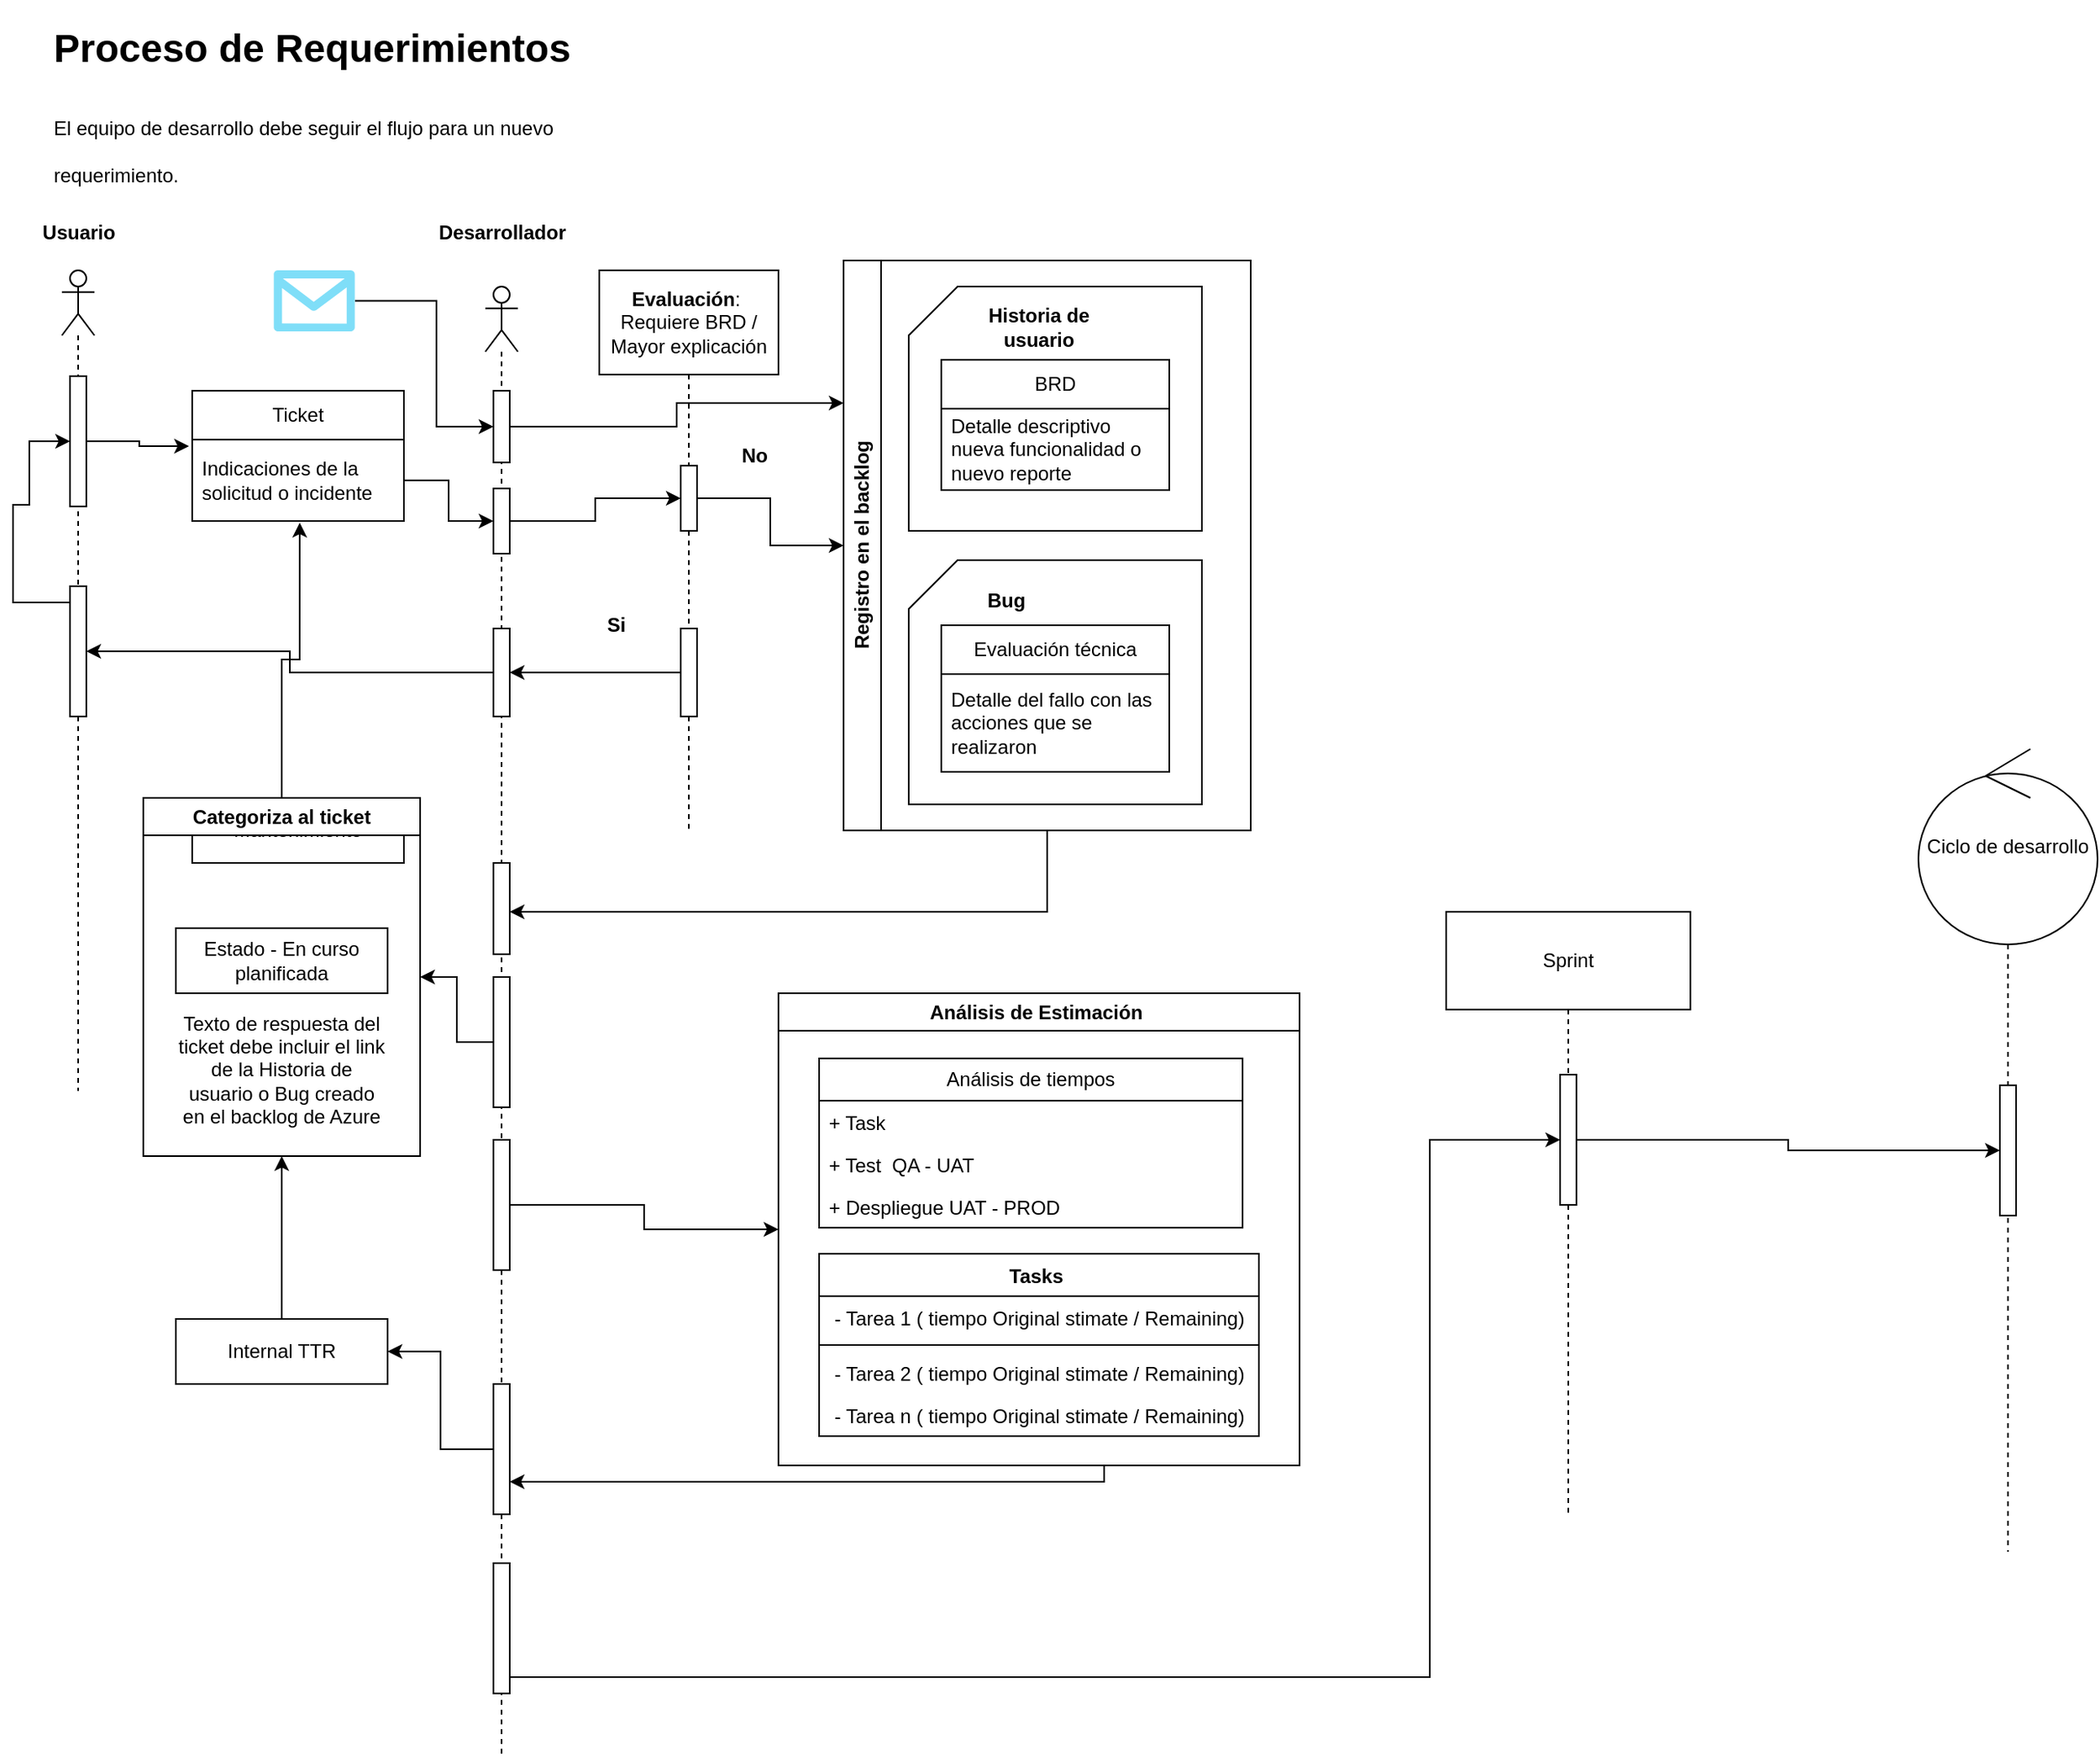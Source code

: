 <mxfile version="24.2.5" type="device">
  <diagram name="Página-1" id="7o6ywUTlTfeM-eyxDjKH">
    <mxGraphModel dx="1165" dy="854" grid="1" gridSize="10" guides="1" tooltips="1" connect="1" arrows="1" fold="1" page="1" pageScale="1" pageWidth="1169" pageHeight="827" math="0" shadow="0">
      <root>
        <mxCell id="0" />
        <mxCell id="1" parent="0" />
        <mxCell id="CLpPiJQGCdY7Pj075Z3h-1" value="&lt;h1&gt;&lt;span style=&quot;background-color: initial;&quot;&gt;Proceso de Requerimientos&lt;/span&gt;&lt;/h1&gt;&lt;h1&gt;&lt;span style=&quot;background-color: initial; font-size: 12px; font-weight: normal;&quot;&gt;El equipo de desarrollo debe seguir el flujo para un nuevo requerimiento.&lt;/span&gt;&lt;br&gt;&lt;/h1&gt;" style="text;html=1;spacing=5;spacingTop=-20;whiteSpace=wrap;overflow=hidden;rounded=0;" parent="1" vertex="1">
          <mxGeometry x="40" y="40" width="370" height="120" as="geometry" />
        </mxCell>
        <mxCell id="CLpPiJQGCdY7Pj075Z3h-11" value="Ticket" style="swimlane;fontStyle=0;childLayout=stackLayout;horizontal=1;startSize=30;horizontalStack=0;resizeParent=1;resizeParentMax=0;resizeLast=0;collapsible=1;marginBottom=0;whiteSpace=wrap;html=1;" parent="1" vertex="1">
          <mxGeometry x="130" y="270" width="130" height="80" as="geometry" />
        </mxCell>
        <mxCell id="CLpPiJQGCdY7Pj075Z3h-12" value="Indicaciones de la solicitud o incidente" style="text;strokeColor=none;fillColor=none;align=left;verticalAlign=middle;spacingLeft=4;spacingRight=4;overflow=hidden;points=[[0,0.5],[1,0.5]];portConstraint=eastwest;rotatable=0;whiteSpace=wrap;html=1;" parent="CLpPiJQGCdY7Pj075Z3h-11" vertex="1">
          <mxGeometry y="30" width="130" height="50" as="geometry" />
        </mxCell>
        <mxCell id="CLpPiJQGCdY7Pj075Z3h-18" value="" style="group" parent="1" vertex="1" connectable="0">
          <mxGeometry x="570" y="206" width="180" height="170" as="geometry" />
        </mxCell>
        <mxCell id="CLpPiJQGCdY7Pj075Z3h-22" value="" style="group" parent="CLpPiJQGCdY7Pj075Z3h-18" vertex="1" connectable="0">
          <mxGeometry width="180" height="150" as="geometry" />
        </mxCell>
        <mxCell id="CLpPiJQGCdY7Pj075Z3h-15" value="" style="shape=card;whiteSpace=wrap;html=1;" parent="CLpPiJQGCdY7Pj075Z3h-22" vertex="1">
          <mxGeometry width="180" height="150" as="geometry" />
        </mxCell>
        <mxCell id="CLpPiJQGCdY7Pj075Z3h-16" value="Historia de usuario" style="text;html=1;align=center;verticalAlign=middle;whiteSpace=wrap;rounded=0;fontStyle=1" parent="CLpPiJQGCdY7Pj075Z3h-22" vertex="1">
          <mxGeometry x="30" y="10" width="100" height="30" as="geometry" />
        </mxCell>
        <mxCell id="CLpPiJQGCdY7Pj075Z3h-2" value="BRD" style="swimlane;fontStyle=0;childLayout=stackLayout;horizontal=1;startSize=30;horizontalStack=0;resizeParent=1;resizeParentMax=0;resizeLast=0;collapsible=1;marginBottom=0;whiteSpace=wrap;html=1;" parent="CLpPiJQGCdY7Pj075Z3h-22" vertex="1">
          <mxGeometry x="20" y="45" width="140" height="80" as="geometry" />
        </mxCell>
        <mxCell id="CLpPiJQGCdY7Pj075Z3h-4" value="Detalle descriptivo nueva funcionalidad o nuevo reporte" style="text;strokeColor=none;fillColor=none;align=left;verticalAlign=middle;spacingLeft=4;spacingRight=4;overflow=hidden;points=[[0,0.5],[1,0.5]];portConstraint=eastwest;rotatable=0;whiteSpace=wrap;html=1;" parent="CLpPiJQGCdY7Pj075Z3h-2" vertex="1">
          <mxGeometry y="30" width="140" height="50" as="geometry" />
        </mxCell>
        <mxCell id="CLpPiJQGCdY7Pj075Z3h-29" value="" style="shape=umlLifeline;perimeter=lifelinePerimeter;whiteSpace=wrap;html=1;container=1;dropTarget=0;collapsible=0;recursiveResize=0;outlineConnect=0;portConstraint=eastwest;newEdgeStyle={&quot;curved&quot;:0,&quot;rounded&quot;:0};participant=umlActor;" parent="1" vertex="1">
          <mxGeometry x="50" y="196" width="20" height="504" as="geometry" />
        </mxCell>
        <mxCell id="CLpPiJQGCdY7Pj075Z3h-33" value="" style="html=1;points=[[0,0,0,0,5],[0,1,0,0,-5],[1,0,0,0,5],[1,1,0,0,-5]];perimeter=orthogonalPerimeter;outlineConnect=0;targetShapes=umlLifeline;portConstraint=eastwest;newEdgeStyle={&quot;curved&quot;:0,&quot;rounded&quot;:0};" parent="CLpPiJQGCdY7Pj075Z3h-29" vertex="1">
          <mxGeometry x="5" y="65" width="10" height="80" as="geometry" />
        </mxCell>
        <mxCell id="CLpPiJQGCdY7Pj075Z3h-70" style="edgeStyle=orthogonalEdgeStyle;rounded=0;orthogonalLoop=1;jettySize=auto;html=1;curved=0;" parent="CLpPiJQGCdY7Pj075Z3h-29" source="CLpPiJQGCdY7Pj075Z3h-67" target="CLpPiJQGCdY7Pj075Z3h-33" edge="1">
          <mxGeometry relative="1" as="geometry">
            <Array as="points">
              <mxPoint x="-30" y="204" />
              <mxPoint x="-30" y="144" />
              <mxPoint x="-20" y="144" />
              <mxPoint x="-20" y="105" />
            </Array>
          </mxGeometry>
        </mxCell>
        <mxCell id="CLpPiJQGCdY7Pj075Z3h-67" value="" style="html=1;points=[[0,0,0,0,5],[0,1,0,0,-5],[1,0,0,0,5],[1,1,0,0,-5]];perimeter=orthogonalPerimeter;outlineConnect=0;targetShapes=umlLifeline;portConstraint=eastwest;newEdgeStyle={&quot;curved&quot;:0,&quot;rounded&quot;:0};" parent="CLpPiJQGCdY7Pj075Z3h-29" vertex="1">
          <mxGeometry x="5" y="194" width="10" height="80" as="geometry" />
        </mxCell>
        <mxCell id="CLpPiJQGCdY7Pj075Z3h-30" value="" style="shape=umlLifeline;perimeter=lifelinePerimeter;whiteSpace=wrap;html=1;container=1;dropTarget=0;collapsible=0;recursiveResize=0;outlineConnect=0;portConstraint=eastwest;newEdgeStyle={&quot;curved&quot;:0,&quot;rounded&quot;:0};participant=umlActor;" parent="1" vertex="1">
          <mxGeometry x="310" y="206" width="20" height="904" as="geometry" />
        </mxCell>
        <mxCell id="CLpPiJQGCdY7Pj075Z3h-35" value="" style="html=1;points=[[0,0,0,0,5],[0,1,0,0,-5],[1,0,0,0,5],[1,1,0,0,-5]];perimeter=orthogonalPerimeter;outlineConnect=0;targetShapes=umlLifeline;portConstraint=eastwest;newEdgeStyle={&quot;curved&quot;:0,&quot;rounded&quot;:0};" parent="CLpPiJQGCdY7Pj075Z3h-30" vertex="1">
          <mxGeometry x="5" y="124" width="10" height="40" as="geometry" />
        </mxCell>
        <mxCell id="CLpPiJQGCdY7Pj075Z3h-39" value="" style="html=1;points=[[0,0,0,0,5],[0,1,0,0,-5],[1,0,0,0,5],[1,1,0,0,-5]];perimeter=orthogonalPerimeter;outlineConnect=0;targetShapes=umlLifeline;portConstraint=eastwest;newEdgeStyle={&quot;curved&quot;:0,&quot;rounded&quot;:0};" parent="CLpPiJQGCdY7Pj075Z3h-30" vertex="1">
          <mxGeometry x="5" y="354" width="10" height="56" as="geometry" />
        </mxCell>
        <mxCell id="CLpPiJQGCdY7Pj075Z3h-46" value="" style="html=1;points=[[0,0,0,0,5],[0,1,0,0,-5],[1,0,0,0,5],[1,1,0,0,-5]];perimeter=orthogonalPerimeter;outlineConnect=0;targetShapes=umlLifeline;portConstraint=eastwest;newEdgeStyle={&quot;curved&quot;:0,&quot;rounded&quot;:0};" parent="CLpPiJQGCdY7Pj075Z3h-30" vertex="1">
          <mxGeometry x="5" y="424" width="10" height="80" as="geometry" />
        </mxCell>
        <mxCell id="CLpPiJQGCdY7Pj075Z3h-56" value="" style="html=1;points=[[0,0,0,0,5],[0,1,0,0,-5],[1,0,0,0,5],[1,1,0,0,-5]];perimeter=orthogonalPerimeter;outlineConnect=0;targetShapes=umlLifeline;portConstraint=eastwest;newEdgeStyle={&quot;curved&quot;:0,&quot;rounded&quot;:0};" parent="CLpPiJQGCdY7Pj075Z3h-30" vertex="1">
          <mxGeometry x="5" y="210" width="10" height="54" as="geometry" />
        </mxCell>
        <mxCell id="CLpPiJQGCdY7Pj075Z3h-81" value="" style="html=1;points=[[0,0,0,0,5],[0,1,0,0,-5],[1,0,0,0,5],[1,1,0,0,-5]];perimeter=orthogonalPerimeter;outlineConnect=0;targetShapes=umlLifeline;portConstraint=eastwest;newEdgeStyle={&quot;curved&quot;:0,&quot;rounded&quot;:0};" parent="CLpPiJQGCdY7Pj075Z3h-30" vertex="1">
          <mxGeometry x="5" y="524" width="10" height="80" as="geometry" />
        </mxCell>
        <mxCell id="7OWdli4yAbb9Q3U76V07-8" value="" style="html=1;points=[[0,0,0,0,5],[0,1,0,0,-5],[1,0,0,0,5],[1,1,0,0,-5]];perimeter=orthogonalPerimeter;outlineConnect=0;targetShapes=umlLifeline;portConstraint=eastwest;newEdgeStyle={&quot;curved&quot;:0,&quot;rounded&quot;:0};" parent="CLpPiJQGCdY7Pj075Z3h-30" vertex="1">
          <mxGeometry x="5" y="674" width="10" height="80" as="geometry" />
        </mxCell>
        <mxCell id="7OWdli4yAbb9Q3U76V07-11" value="" style="html=1;points=[[0,0,0,0,5],[0,1,0,0,-5],[1,0,0,0,5],[1,1,0,0,-5]];perimeter=orthogonalPerimeter;outlineConnect=0;targetShapes=umlLifeline;portConstraint=eastwest;newEdgeStyle={&quot;curved&quot;:0,&quot;rounded&quot;:0};" parent="CLpPiJQGCdY7Pj075Z3h-30" vertex="1">
          <mxGeometry x="5" y="784" width="10" height="80" as="geometry" />
        </mxCell>
        <mxCell id="H6QgsS49MuwMjb7b5jVJ-2" value="" style="html=1;points=[[0,0,0,0,5],[0,1,0,0,-5],[1,0,0,0,5],[1,1,0,0,-5]];perimeter=orthogonalPerimeter;outlineConnect=0;targetShapes=umlLifeline;portConstraint=eastwest;newEdgeStyle={&quot;curved&quot;:0,&quot;rounded&quot;:0};" vertex="1" parent="CLpPiJQGCdY7Pj075Z3h-30">
          <mxGeometry x="5" y="64" width="10" height="44" as="geometry" />
        </mxCell>
        <mxCell id="CLpPiJQGCdY7Pj075Z3h-31" value="Usuario" style="text;align=center;fontStyle=1;verticalAlign=middle;spacingLeft=3;spacingRight=3;strokeColor=none;rotatable=0;points=[[0,0.5],[1,0.5]];portConstraint=eastwest;html=1;" parent="1" vertex="1">
          <mxGeometry x="20" y="160" width="80" height="26" as="geometry" />
        </mxCell>
        <mxCell id="CLpPiJQGCdY7Pj075Z3h-32" value="Desarrollador" style="text;align=center;fontStyle=1;verticalAlign=middle;spacingLeft=3;spacingRight=3;strokeColor=none;rotatable=0;points=[[0,0.5],[1,0.5]];portConstraint=eastwest;html=1;" parent="1" vertex="1">
          <mxGeometry x="280" y="160" width="80" height="26" as="geometry" />
        </mxCell>
        <mxCell id="CLpPiJQGCdY7Pj075Z3h-34" style="edgeStyle=orthogonalEdgeStyle;rounded=0;orthogonalLoop=1;jettySize=auto;html=1;curved=0;entryX=-0.015;entryY=0.08;entryDx=0;entryDy=0;entryPerimeter=0;" parent="1" source="CLpPiJQGCdY7Pj075Z3h-33" target="CLpPiJQGCdY7Pj075Z3h-12" edge="1">
          <mxGeometry relative="1" as="geometry" />
        </mxCell>
        <mxCell id="CLpPiJQGCdY7Pj075Z3h-36" style="edgeStyle=orthogonalEdgeStyle;rounded=0;orthogonalLoop=1;jettySize=auto;html=1;" parent="1" source="CLpPiJQGCdY7Pj075Z3h-12" target="CLpPiJQGCdY7Pj075Z3h-35" edge="1">
          <mxGeometry relative="1" as="geometry" />
        </mxCell>
        <mxCell id="CLpPiJQGCdY7Pj075Z3h-73" style="edgeStyle=orthogonalEdgeStyle;rounded=0;orthogonalLoop=1;jettySize=auto;html=1;" parent="1" source="CLpPiJQGCdY7Pj075Z3h-37" target="CLpPiJQGCdY7Pj075Z3h-39" edge="1">
          <mxGeometry relative="1" as="geometry">
            <Array as="points">
              <mxPoint x="655" y="590" />
            </Array>
          </mxGeometry>
        </mxCell>
        <mxCell id="CLpPiJQGCdY7Pj075Z3h-37" value="Registro en el backlog" style="swimlane;horizontal=0;whiteSpace=wrap;html=1;" parent="1" vertex="1">
          <mxGeometry x="530" y="190" width="250" height="350" as="geometry" />
        </mxCell>
        <mxCell id="CLpPiJQGCdY7Pj075Z3h-21" value="" style="group" parent="CLpPiJQGCdY7Pj075Z3h-37" vertex="1" connectable="0">
          <mxGeometry x="40" y="184" width="180" height="166" as="geometry" />
        </mxCell>
        <mxCell id="CLpPiJQGCdY7Pj075Z3h-19" value="" style="shape=card;whiteSpace=wrap;html=1;" parent="CLpPiJQGCdY7Pj075Z3h-21" vertex="1">
          <mxGeometry width="180" height="150" as="geometry" />
        </mxCell>
        <mxCell id="CLpPiJQGCdY7Pj075Z3h-20" value="Bug" style="text;html=1;align=center;verticalAlign=middle;whiteSpace=wrap;rounded=0;fontStyle=1" parent="CLpPiJQGCdY7Pj075Z3h-21" vertex="1">
          <mxGeometry x="30" y="10" width="60" height="30" as="geometry" />
        </mxCell>
        <mxCell id="CLpPiJQGCdY7Pj075Z3h-7" value="Evaluación técnica" style="swimlane;fontStyle=0;childLayout=stackLayout;horizontal=1;startSize=30;horizontalStack=0;resizeParent=1;resizeParentMax=0;resizeLast=0;collapsible=1;marginBottom=0;whiteSpace=wrap;html=1;" parent="CLpPiJQGCdY7Pj075Z3h-21" vertex="1">
          <mxGeometry x="20" y="40" width="140" height="90" as="geometry" />
        </mxCell>
        <mxCell id="CLpPiJQGCdY7Pj075Z3h-8" value="Detalle del fallo con las acciones que se realizaron" style="text;strokeColor=none;fillColor=none;align=left;verticalAlign=middle;spacingLeft=4;spacingRight=4;overflow=hidden;points=[[0,0.5],[1,0.5]];portConstraint=eastwest;rotatable=0;whiteSpace=wrap;html=1;" parent="CLpPiJQGCdY7Pj075Z3h-7" vertex="1">
          <mxGeometry y="30" width="140" height="60" as="geometry" />
        </mxCell>
        <mxCell id="CLpPiJQGCdY7Pj075Z3h-45" style="edgeStyle=orthogonalEdgeStyle;rounded=0;orthogonalLoop=1;jettySize=auto;html=1;entryX=0.508;entryY=1.02;entryDx=0;entryDy=0;entryPerimeter=0;" parent="1" source="CLpPiJQGCdY7Pj075Z3h-42" target="CLpPiJQGCdY7Pj075Z3h-12" edge="1">
          <mxGeometry relative="1" as="geometry" />
        </mxCell>
        <mxCell id="CLpPiJQGCdY7Pj075Z3h-49" value="Sprint" style="shape=umlLifeline;perimeter=lifelinePerimeter;whiteSpace=wrap;html=1;container=1;dropTarget=0;collapsible=0;recursiveResize=0;outlineConnect=0;portConstraint=eastwest;newEdgeStyle={&quot;curved&quot;:0,&quot;rounded&quot;:0};size=60;" parent="1" vertex="1">
          <mxGeometry x="900" y="590" width="150" height="370" as="geometry" />
        </mxCell>
        <mxCell id="CLpPiJQGCdY7Pj075Z3h-50" value="" style="html=1;points=[[0,0,0,0,5],[0,1,0,0,-5],[1,0,0,0,5],[1,1,0,0,-5]];perimeter=orthogonalPerimeter;outlineConnect=0;targetShapes=umlLifeline;portConstraint=eastwest;newEdgeStyle={&quot;curved&quot;:0,&quot;rounded&quot;:0};" parent="CLpPiJQGCdY7Pj075Z3h-49" vertex="1">
          <mxGeometry x="70" y="100" width="10" height="80" as="geometry" />
        </mxCell>
        <mxCell id="CLpPiJQGCdY7Pj075Z3h-57" value="&lt;b&gt;Evaluación&lt;/b&gt;:&amp;nbsp; &lt;br&gt;Requiere BRD / Mayor explicación" style="shape=umlLifeline;perimeter=lifelinePerimeter;whiteSpace=wrap;html=1;container=1;dropTarget=0;collapsible=0;recursiveResize=0;outlineConnect=0;portConstraint=eastwest;newEdgeStyle={&quot;curved&quot;:0,&quot;rounded&quot;:0};size=64;" parent="1" vertex="1">
          <mxGeometry x="380" y="196" width="110" height="344" as="geometry" />
        </mxCell>
        <mxCell id="CLpPiJQGCdY7Pj075Z3h-62" value="" style="html=1;points=[[0,0,0,0,5],[0,1,0,0,-5],[1,0,0,0,5],[1,1,0,0,-5]];perimeter=orthogonalPerimeter;outlineConnect=0;targetShapes=umlLifeline;portConstraint=eastwest;newEdgeStyle={&quot;curved&quot;:0,&quot;rounded&quot;:0};" parent="CLpPiJQGCdY7Pj075Z3h-57" vertex="1">
          <mxGeometry x="50" y="120" width="10" height="40" as="geometry" />
        </mxCell>
        <mxCell id="CLpPiJQGCdY7Pj075Z3h-64" value="" style="html=1;points=[[0,0,0,0,5],[0,1,0,0,-5],[1,0,0,0,5],[1,1,0,0,-5]];perimeter=orthogonalPerimeter;outlineConnect=0;targetShapes=umlLifeline;portConstraint=eastwest;newEdgeStyle={&quot;curved&quot;:0,&quot;rounded&quot;:0};" parent="CLpPiJQGCdY7Pj075Z3h-57" vertex="1">
          <mxGeometry x="50" y="220" width="10" height="54" as="geometry" />
        </mxCell>
        <mxCell id="CLpPiJQGCdY7Pj075Z3h-63" style="edgeStyle=orthogonalEdgeStyle;rounded=0;orthogonalLoop=1;jettySize=auto;html=1;curved=0;" parent="1" source="CLpPiJQGCdY7Pj075Z3h-35" target="CLpPiJQGCdY7Pj075Z3h-62" edge="1">
          <mxGeometry relative="1" as="geometry" />
        </mxCell>
        <mxCell id="CLpPiJQGCdY7Pj075Z3h-66" style="edgeStyle=orthogonalEdgeStyle;rounded=0;orthogonalLoop=1;jettySize=auto;html=1;curved=0;" parent="1" source="CLpPiJQGCdY7Pj075Z3h-64" target="CLpPiJQGCdY7Pj075Z3h-56" edge="1">
          <mxGeometry relative="1" as="geometry" />
        </mxCell>
        <mxCell id="CLpPiJQGCdY7Pj075Z3h-68" style="edgeStyle=orthogonalEdgeStyle;rounded=0;orthogonalLoop=1;jettySize=auto;html=1;curved=0;" parent="1" source="CLpPiJQGCdY7Pj075Z3h-56" target="CLpPiJQGCdY7Pj075Z3h-67" edge="1">
          <mxGeometry relative="1" as="geometry" />
        </mxCell>
        <mxCell id="CLpPiJQGCdY7Pj075Z3h-71" style="edgeStyle=orthogonalEdgeStyle;rounded=0;orthogonalLoop=1;jettySize=auto;html=1;curved=0;entryX=0;entryY=0.5;entryDx=0;entryDy=0;" parent="1" source="CLpPiJQGCdY7Pj075Z3h-62" target="CLpPiJQGCdY7Pj075Z3h-37" edge="1">
          <mxGeometry relative="1" as="geometry" />
        </mxCell>
        <mxCell id="CLpPiJQGCdY7Pj075Z3h-74" style="edgeStyle=orthogonalEdgeStyle;rounded=0;orthogonalLoop=1;jettySize=auto;html=1;curved=0;entryX=1;entryY=0.5;entryDx=0;entryDy=0;" parent="1" source="CLpPiJQGCdY7Pj075Z3h-46" target="CLpPiJQGCdY7Pj075Z3h-42" edge="1">
          <mxGeometry relative="1" as="geometry" />
        </mxCell>
        <mxCell id="CLpPiJQGCdY7Pj075Z3h-75" value="No" style="text;align=center;fontStyle=1;verticalAlign=middle;spacingLeft=3;spacingRight=3;strokeColor=none;rotatable=0;points=[[0,0.5],[1,0.5]];portConstraint=eastwest;html=1;" parent="1" vertex="1">
          <mxGeometry x="460" y="297" width="30" height="26" as="geometry" />
        </mxCell>
        <mxCell id="CLpPiJQGCdY7Pj075Z3h-76" value="Si" style="text;align=center;fontStyle=1;verticalAlign=middle;spacingLeft=3;spacingRight=3;strokeColor=none;rotatable=0;points=[[0,0.5],[1,0.5]];portConstraint=eastwest;html=1;" parent="1" vertex="1">
          <mxGeometry x="370" y="401" width="40" height="26" as="geometry" />
        </mxCell>
        <mxCell id="CLpPiJQGCdY7Pj075Z3h-83" value="Ciclo de desarrollo" style="shape=umlLifeline;perimeter=lifelinePerimeter;whiteSpace=wrap;html=1;container=1;dropTarget=0;collapsible=0;recursiveResize=0;outlineConnect=0;portConstraint=eastwest;newEdgeStyle={&quot;curved&quot;:0,&quot;rounded&quot;:0};participant=umlControl;size=120;" parent="1" vertex="1">
          <mxGeometry x="1190" y="490" width="110" height="493" as="geometry" />
        </mxCell>
        <mxCell id="CLpPiJQGCdY7Pj075Z3h-84" value="" style="html=1;points=[[0,0,0,0,5],[0,1,0,0,-5],[1,0,0,0,5],[1,1,0,0,-5]];perimeter=orthogonalPerimeter;outlineConnect=0;targetShapes=umlLifeline;portConstraint=eastwest;newEdgeStyle={&quot;curved&quot;:0,&quot;rounded&quot;:0};" parent="CLpPiJQGCdY7Pj075Z3h-83" vertex="1">
          <mxGeometry x="50" y="206.5" width="10" height="80" as="geometry" />
        </mxCell>
        <mxCell id="CLpPiJQGCdY7Pj075Z3h-86" style="edgeStyle=orthogonalEdgeStyle;rounded=0;orthogonalLoop=1;jettySize=auto;html=1;curved=0;" parent="1" source="CLpPiJQGCdY7Pj075Z3h-50" target="CLpPiJQGCdY7Pj075Z3h-84" edge="1">
          <mxGeometry relative="1" as="geometry" />
        </mxCell>
        <mxCell id="UgB5reVYlxgsMoMa_7bP-3" style="edgeStyle=orthogonalEdgeStyle;rounded=0;orthogonalLoop=1;jettySize=auto;html=1;curved=0;entryX=0;entryY=0.5;entryDx=0;entryDy=0;" parent="1" source="CLpPiJQGCdY7Pj075Z3h-81" target="7OWdli4yAbb9Q3U76V07-5" edge="1">
          <mxGeometry relative="1" as="geometry">
            <mxPoint x="535" y="800" as="targetPoint" />
          </mxGeometry>
        </mxCell>
        <mxCell id="7OWdli4yAbb9Q3U76V07-6" value="" style="group" parent="1" vertex="1" connectable="0">
          <mxGeometry x="490" y="640" width="320" height="290" as="geometry" />
        </mxCell>
        <mxCell id="CLpPiJQGCdY7Pj075Z3h-51" value="Tasks&amp;nbsp;" style="swimlane;fontStyle=1;align=center;verticalAlign=top;childLayout=stackLayout;horizontal=1;startSize=26;horizontalStack=0;resizeParent=1;resizeParentMax=0;resizeLast=0;collapsible=1;marginBottom=0;whiteSpace=wrap;html=1;" parent="7OWdli4yAbb9Q3U76V07-6" vertex="1">
          <mxGeometry x="25" y="160" width="270" height="112" as="geometry" />
        </mxCell>
        <mxCell id="CLpPiJQGCdY7Pj075Z3h-52" value="&amp;nbsp;- Tarea 1 ( tiempo Original stimate / Remaining)" style="text;strokeColor=none;fillColor=none;align=left;verticalAlign=top;spacingLeft=4;spacingRight=4;overflow=hidden;rotatable=0;points=[[0,0.5],[1,0.5]];portConstraint=eastwest;whiteSpace=wrap;html=1;" parent="CLpPiJQGCdY7Pj075Z3h-51" vertex="1">
          <mxGeometry y="26" width="270" height="26" as="geometry" />
        </mxCell>
        <mxCell id="CLpPiJQGCdY7Pj075Z3h-53" value="" style="line;strokeWidth=1;fillColor=none;align=left;verticalAlign=middle;spacingTop=-1;spacingLeft=3;spacingRight=3;rotatable=0;labelPosition=right;points=[];portConstraint=eastwest;strokeColor=inherit;" parent="CLpPiJQGCdY7Pj075Z3h-51" vertex="1">
          <mxGeometry y="52" width="270" height="8" as="geometry" />
        </mxCell>
        <mxCell id="CLpPiJQGCdY7Pj075Z3h-54" value="&amp;nbsp;- Tarea 2 ( tiempo Original stimate / Remaining)" style="text;strokeColor=none;fillColor=none;align=left;verticalAlign=top;spacingLeft=4;spacingRight=4;overflow=hidden;rotatable=0;points=[[0,0.5],[1,0.5]];portConstraint=eastwest;whiteSpace=wrap;html=1;" parent="CLpPiJQGCdY7Pj075Z3h-51" vertex="1">
          <mxGeometry y="60" width="270" height="26" as="geometry" />
        </mxCell>
        <mxCell id="CLpPiJQGCdY7Pj075Z3h-80" value="&amp;nbsp;- Tarea n ( tiempo Original stimate / Remaining)" style="text;strokeColor=none;fillColor=none;align=left;verticalAlign=top;spacingLeft=4;spacingRight=4;overflow=hidden;rotatable=0;points=[[0,0.5],[1,0.5]];portConstraint=eastwest;whiteSpace=wrap;html=1;" parent="CLpPiJQGCdY7Pj075Z3h-51" vertex="1">
          <mxGeometry y="86" width="270" height="26" as="geometry" />
        </mxCell>
        <mxCell id="7OWdli4yAbb9Q3U76V07-1" value="Análisis de tiempos" style="swimlane;fontStyle=0;childLayout=stackLayout;horizontal=1;startSize=26;fillColor=none;horizontalStack=0;resizeParent=1;resizeParentMax=0;resizeLast=0;collapsible=1;marginBottom=0;whiteSpace=wrap;html=1;" parent="7OWdli4yAbb9Q3U76V07-6" vertex="1">
          <mxGeometry x="25" y="40" width="260" height="104" as="geometry" />
        </mxCell>
        <mxCell id="7OWdli4yAbb9Q3U76V07-2" value="+ Task" style="text;strokeColor=none;fillColor=none;align=left;verticalAlign=top;spacingLeft=4;spacingRight=4;overflow=hidden;rotatable=0;points=[[0,0.5],[1,0.5]];portConstraint=eastwest;whiteSpace=wrap;html=1;" parent="7OWdli4yAbb9Q3U76V07-1" vertex="1">
          <mxGeometry y="26" width="260" height="26" as="geometry" />
        </mxCell>
        <mxCell id="7OWdli4yAbb9Q3U76V07-3" value="+ Test&amp;nbsp; QA - UAT" style="text;strokeColor=none;fillColor=none;align=left;verticalAlign=top;spacingLeft=4;spacingRight=4;overflow=hidden;rotatable=0;points=[[0,0.5],[1,0.5]];portConstraint=eastwest;whiteSpace=wrap;html=1;" parent="7OWdli4yAbb9Q3U76V07-1" vertex="1">
          <mxGeometry y="52" width="260" height="26" as="geometry" />
        </mxCell>
        <mxCell id="7OWdli4yAbb9Q3U76V07-4" value="+ Despliegue UAT - PROD" style="text;strokeColor=none;fillColor=none;align=left;verticalAlign=top;spacingLeft=4;spacingRight=4;overflow=hidden;rotatable=0;points=[[0,0.5],[1,0.5]];portConstraint=eastwest;whiteSpace=wrap;html=1;" parent="7OWdli4yAbb9Q3U76V07-1" vertex="1">
          <mxGeometry y="78" width="260" height="26" as="geometry" />
        </mxCell>
        <mxCell id="7OWdli4yAbb9Q3U76V07-5" value="Análisis de Estimación&amp;nbsp;" style="swimlane;whiteSpace=wrap;html=1;" parent="7OWdli4yAbb9Q3U76V07-6" vertex="1">
          <mxGeometry width="320" height="290" as="geometry" />
        </mxCell>
        <mxCell id="CLpPiJQGCdY7Pj075Z3h-24" value="Mantenimiento" style="rounded=0;whiteSpace=wrap;html=1;" parent="1" vertex="1">
          <mxGeometry x="130" y="520" width="130" height="40" as="geometry" />
        </mxCell>
        <mxCell id="CLpPiJQGCdY7Pj075Z3h-42" value="Categoriza al ticket" style="swimlane;whiteSpace=wrap;html=1;" parent="1" vertex="1">
          <mxGeometry x="100" y="520" width="170" height="220" as="geometry" />
        </mxCell>
        <mxCell id="CLpPiJQGCdY7Pj075Z3h-27" value="Estado - En curso planificada" style="rounded=0;whiteSpace=wrap;html=1;" parent="CLpPiJQGCdY7Pj075Z3h-42" vertex="1">
          <mxGeometry x="20" y="80" width="130" height="40" as="geometry" />
        </mxCell>
        <mxCell id="CLpPiJQGCdY7Pj075Z3h-55" value="Texto de respuesta del ticket debe incluir el link de la Historia de usuario o Bug creado en el backlog de Azure" style="text;html=1;align=center;verticalAlign=middle;whiteSpace=wrap;rounded=0;" parent="CLpPiJQGCdY7Pj075Z3h-42" vertex="1">
          <mxGeometry x="20" y="134" width="130" height="66" as="geometry" />
        </mxCell>
        <mxCell id="7OWdli4yAbb9Q3U76V07-13" style="edgeStyle=orthogonalEdgeStyle;rounded=0;orthogonalLoop=1;jettySize=auto;html=1;entryX=0.5;entryY=1;entryDx=0;entryDy=0;" parent="1" source="CLpPiJQGCdY7Pj075Z3h-25" target="CLpPiJQGCdY7Pj075Z3h-42" edge="1">
          <mxGeometry relative="1" as="geometry" />
        </mxCell>
        <mxCell id="CLpPiJQGCdY7Pj075Z3h-25" value="Internal TTR" style="rounded=0;whiteSpace=wrap;html=1;" parent="1" vertex="1">
          <mxGeometry x="120" y="840" width="130" height="40" as="geometry" />
        </mxCell>
        <mxCell id="7OWdli4yAbb9Q3U76V07-9" style="edgeStyle=orthogonalEdgeStyle;rounded=0;orthogonalLoop=1;jettySize=auto;html=1;" parent="1" source="7OWdli4yAbb9Q3U76V07-5" target="7OWdli4yAbb9Q3U76V07-8" edge="1">
          <mxGeometry relative="1" as="geometry">
            <Array as="points">
              <mxPoint x="690" y="940" />
            </Array>
          </mxGeometry>
        </mxCell>
        <mxCell id="7OWdli4yAbb9Q3U76V07-10" style="edgeStyle=orthogonalEdgeStyle;rounded=0;orthogonalLoop=1;jettySize=auto;html=1;curved=0;entryX=1;entryY=0.5;entryDx=0;entryDy=0;" parent="1" source="7OWdli4yAbb9Q3U76V07-8" target="CLpPiJQGCdY7Pj075Z3h-25" edge="1">
          <mxGeometry relative="1" as="geometry" />
        </mxCell>
        <mxCell id="7OWdli4yAbb9Q3U76V07-12" style="edgeStyle=orthogonalEdgeStyle;rounded=0;orthogonalLoop=1;jettySize=auto;html=1;curved=0;" parent="1" source="7OWdli4yAbb9Q3U76V07-11" target="CLpPiJQGCdY7Pj075Z3h-50" edge="1">
          <mxGeometry relative="1" as="geometry">
            <Array as="points">
              <mxPoint x="890" y="1060" />
              <mxPoint x="890" y="730" />
            </Array>
          </mxGeometry>
        </mxCell>
        <mxCell id="H6QgsS49MuwMjb7b5jVJ-3" style="edgeStyle=orthogonalEdgeStyle;rounded=0;orthogonalLoop=1;jettySize=auto;html=1;" edge="1" parent="1" source="H6QgsS49MuwMjb7b5jVJ-1" target="H6QgsS49MuwMjb7b5jVJ-2">
          <mxGeometry relative="1" as="geometry">
            <Array as="points">
              <mxPoint x="280" y="215" />
              <mxPoint x="280" y="292" />
            </Array>
          </mxGeometry>
        </mxCell>
        <mxCell id="H6QgsS49MuwMjb7b5jVJ-1" value="" style="verticalLabelPosition=bottom;html=1;verticalAlign=top;align=center;strokeColor=none;fillColor=#00BEF2;shape=mxgraph.azure.message;pointerEvents=1;" vertex="1" parent="1">
          <mxGeometry x="180" y="196" width="50" height="37.5" as="geometry" />
        </mxCell>
        <mxCell id="H6QgsS49MuwMjb7b5jVJ-4" style="edgeStyle=orthogonalEdgeStyle;rounded=0;orthogonalLoop=1;jettySize=auto;html=1;curved=0;entryX=0;entryY=0.25;entryDx=0;entryDy=0;" edge="1" parent="1" source="H6QgsS49MuwMjb7b5jVJ-2" target="CLpPiJQGCdY7Pj075Z3h-37">
          <mxGeometry relative="1" as="geometry" />
        </mxCell>
      </root>
    </mxGraphModel>
  </diagram>
</mxfile>
